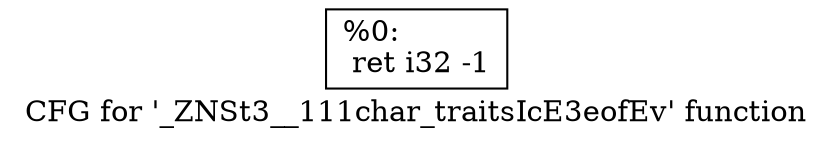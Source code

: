 digraph "CFG for '_ZNSt3__111char_traitsIcE3eofEv' function" {
	label="CFG for '_ZNSt3__111char_traitsIcE3eofEv' function";

	Node0x7ffe5bd23d40 [shape=record,label="{%0:\l  ret i32 -1\l}"];
}
